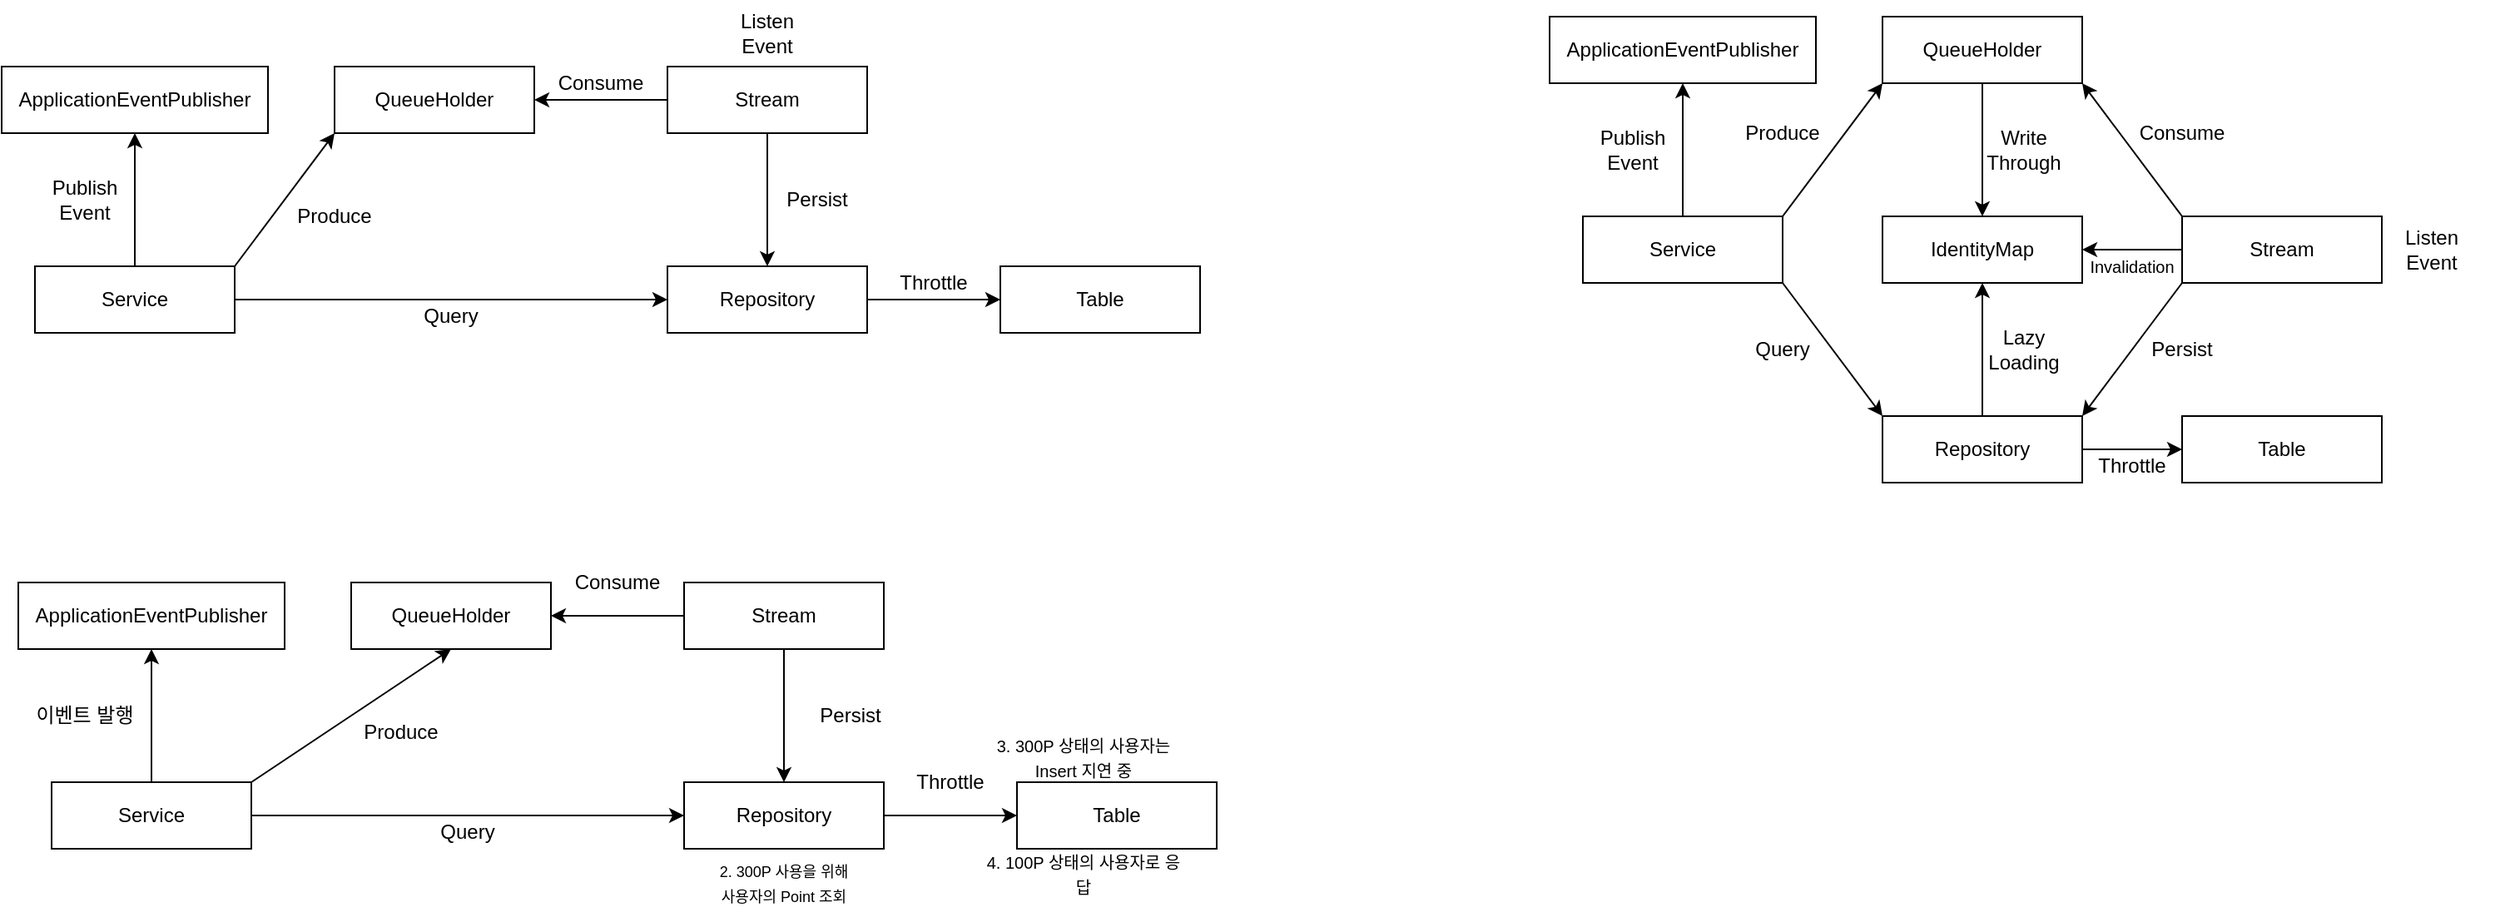 <mxfile version="24.7.16">
  <diagram name="페이지-1" id="HJiFCcUh8Hb-C5cCTWKx">
    <mxGraphModel dx="748" dy="312" grid="1" gridSize="10" guides="1" tooltips="1" connect="1" arrows="1" fold="1" page="1" pageScale="1" pageWidth="1600" pageHeight="1200" math="0" shadow="0">
      <root>
        <mxCell id="0" />
        <mxCell id="1" parent="0" />
        <mxCell id="WRtHbM2SKgDbpYg13T1c-54" value="" style="group" vertex="1" connectable="0" parent="1">
          <mxGeometry x="210" y="490" width="720" height="210" as="geometry" />
        </mxCell>
        <mxCell id="WRtHbM2SKgDbpYg13T1c-55" style="edgeStyle=orthogonalEdgeStyle;rounded=0;orthogonalLoop=1;jettySize=auto;html=1;entryX=0.5;entryY=1;entryDx=0;entryDy=0;" edge="1" parent="WRtHbM2SKgDbpYg13T1c-54" source="WRtHbM2SKgDbpYg13T1c-58" target="WRtHbM2SKgDbpYg13T1c-66">
          <mxGeometry relative="1" as="geometry" />
        </mxCell>
        <mxCell id="WRtHbM2SKgDbpYg13T1c-56" style="rounded=0;orthogonalLoop=1;jettySize=auto;html=1;exitX=1;exitY=0;exitDx=0;exitDy=0;entryX=0.5;entryY=1;entryDx=0;entryDy=0;" edge="1" parent="WRtHbM2SKgDbpYg13T1c-54" source="WRtHbM2SKgDbpYg13T1c-58" target="WRtHbM2SKgDbpYg13T1c-63">
          <mxGeometry relative="1" as="geometry" />
        </mxCell>
        <mxCell id="WRtHbM2SKgDbpYg13T1c-57" style="edgeStyle=orthogonalEdgeStyle;rounded=0;orthogonalLoop=1;jettySize=auto;html=1;entryX=0;entryY=0.5;entryDx=0;entryDy=0;" edge="1" parent="WRtHbM2SKgDbpYg13T1c-54" source="WRtHbM2SKgDbpYg13T1c-58" target="WRtHbM2SKgDbpYg13T1c-65">
          <mxGeometry relative="1" as="geometry" />
        </mxCell>
        <mxCell id="WRtHbM2SKgDbpYg13T1c-58" value="Service" style="rounded=0;whiteSpace=wrap;html=1;container=0;" vertex="1" parent="WRtHbM2SKgDbpYg13T1c-54">
          <mxGeometry x="20" y="140" width="120" height="40" as="geometry" />
        </mxCell>
        <mxCell id="WRtHbM2SKgDbpYg13T1c-59" style="edgeStyle=orthogonalEdgeStyle;rounded=0;orthogonalLoop=1;jettySize=auto;html=1;entryX=1;entryY=0.5;entryDx=0;entryDy=0;" edge="1" parent="WRtHbM2SKgDbpYg13T1c-54" source="WRtHbM2SKgDbpYg13T1c-61" target="WRtHbM2SKgDbpYg13T1c-63">
          <mxGeometry relative="1" as="geometry" />
        </mxCell>
        <mxCell id="WRtHbM2SKgDbpYg13T1c-60" style="edgeStyle=orthogonalEdgeStyle;rounded=0;orthogonalLoop=1;jettySize=auto;html=1;entryX=0.5;entryY=0;entryDx=0;entryDy=0;" edge="1" parent="WRtHbM2SKgDbpYg13T1c-54" source="WRtHbM2SKgDbpYg13T1c-61" target="WRtHbM2SKgDbpYg13T1c-65">
          <mxGeometry relative="1" as="geometry" />
        </mxCell>
        <mxCell id="WRtHbM2SKgDbpYg13T1c-61" value="Stream" style="rounded=0;whiteSpace=wrap;html=1;container=0;" vertex="1" parent="WRtHbM2SKgDbpYg13T1c-54">
          <mxGeometry x="400" y="20" width="120" height="40" as="geometry" />
        </mxCell>
        <mxCell id="WRtHbM2SKgDbpYg13T1c-62" value="Table" style="rounded=0;whiteSpace=wrap;html=1;container=0;" vertex="1" parent="WRtHbM2SKgDbpYg13T1c-54">
          <mxGeometry x="600" y="140" width="120" height="40" as="geometry" />
        </mxCell>
        <mxCell id="WRtHbM2SKgDbpYg13T1c-63" value="QueueHolder" style="rounded=0;whiteSpace=wrap;html=1;container=0;" vertex="1" parent="WRtHbM2SKgDbpYg13T1c-54">
          <mxGeometry x="200" y="20" width="120" height="40" as="geometry" />
        </mxCell>
        <mxCell id="WRtHbM2SKgDbpYg13T1c-64" style="edgeStyle=orthogonalEdgeStyle;rounded=0;orthogonalLoop=1;jettySize=auto;html=1;entryX=0;entryY=0.5;entryDx=0;entryDy=0;" edge="1" parent="WRtHbM2SKgDbpYg13T1c-54" source="WRtHbM2SKgDbpYg13T1c-65" target="WRtHbM2SKgDbpYg13T1c-62">
          <mxGeometry relative="1" as="geometry" />
        </mxCell>
        <mxCell id="WRtHbM2SKgDbpYg13T1c-65" value="Repository" style="rounded=0;whiteSpace=wrap;html=1;container=0;" vertex="1" parent="WRtHbM2SKgDbpYg13T1c-54">
          <mxGeometry x="400" y="140" width="120" height="40" as="geometry" />
        </mxCell>
        <mxCell id="WRtHbM2SKgDbpYg13T1c-66" value="ApplicationEventPublisher" style="rounded=0;whiteSpace=wrap;html=1;container=0;" vertex="1" parent="WRtHbM2SKgDbpYg13T1c-54">
          <mxGeometry y="20" width="160" height="40" as="geometry" />
        </mxCell>
        <mxCell id="WRtHbM2SKgDbpYg13T1c-67" value="Produce" style="whiteSpace=wrap;html=1;fillColor=none;strokeColor=none;container=0;" vertex="1" parent="WRtHbM2SKgDbpYg13T1c-54">
          <mxGeometry x="190" y="90" width="80" height="40" as="geometry" />
        </mxCell>
        <mxCell id="WRtHbM2SKgDbpYg13T1c-68" value="이벤트 발행" style="whiteSpace=wrap;html=1;fillColor=none;strokeColor=none;container=0;" vertex="1" parent="WRtHbM2SKgDbpYg13T1c-54">
          <mxGeometry y="80" width="80" height="40" as="geometry" />
        </mxCell>
        <mxCell id="WRtHbM2SKgDbpYg13T1c-69" value="Consume" style="whiteSpace=wrap;html=1;fillColor=none;strokeColor=none;container=0;" vertex="1" parent="WRtHbM2SKgDbpYg13T1c-54">
          <mxGeometry x="320" width="80" height="40" as="geometry" />
        </mxCell>
        <mxCell id="WRtHbM2SKgDbpYg13T1c-70" value="Persist" style="whiteSpace=wrap;html=1;fillColor=none;strokeColor=none;container=0;" vertex="1" parent="WRtHbM2SKgDbpYg13T1c-54">
          <mxGeometry x="460" y="80" width="80" height="40" as="geometry" />
        </mxCell>
        <mxCell id="WRtHbM2SKgDbpYg13T1c-71" value="Throttle" style="whiteSpace=wrap;html=1;fillColor=none;strokeColor=none;container=0;" vertex="1" parent="WRtHbM2SKgDbpYg13T1c-54">
          <mxGeometry x="520" y="120" width="80" height="40" as="geometry" />
        </mxCell>
        <mxCell id="WRtHbM2SKgDbpYg13T1c-72" value="Query" style="whiteSpace=wrap;html=1;fillColor=none;strokeColor=none;container=0;" vertex="1" parent="WRtHbM2SKgDbpYg13T1c-54">
          <mxGeometry x="230" y="150" width="80" height="40" as="geometry" />
        </mxCell>
        <mxCell id="WRtHbM2SKgDbpYg13T1c-93" value="&lt;font style=&quot;font-size: 9px;&quot;&gt;2. 300P 사용을 위해&lt;br&gt;사용자의 Point 조회&lt;/font&gt;" style="whiteSpace=wrap;html=1;fillColor=none;strokeColor=none;container=0;" vertex="1" parent="WRtHbM2SKgDbpYg13T1c-54">
          <mxGeometry x="400" y="180" width="120" height="40" as="geometry" />
        </mxCell>
        <mxCell id="WRtHbM2SKgDbpYg13T1c-94" value="&lt;font size=&quot;1&quot;&gt;3. 300P 상태의 사용자는 Insert 지연 중&lt;/font&gt;" style="whiteSpace=wrap;html=1;fillColor=none;strokeColor=none;container=0;" vertex="1" parent="WRtHbM2SKgDbpYg13T1c-54">
          <mxGeometry x="580" y="110" width="120" height="30" as="geometry" />
        </mxCell>
        <mxCell id="WRtHbM2SKgDbpYg13T1c-95" value="&lt;font size=&quot;1&quot;&gt;4. 100P 상태의 사용자로 응답&lt;/font&gt;" style="whiteSpace=wrap;html=1;fillColor=none;strokeColor=none;container=0;" vertex="1" parent="WRtHbM2SKgDbpYg13T1c-54">
          <mxGeometry x="580" y="180" width="120" height="30" as="geometry" />
        </mxCell>
        <mxCell id="WRtHbM2SKgDbpYg13T1c-121" value="" style="group" vertex="1" connectable="0" parent="1">
          <mxGeometry x="200" y="160" width="720" height="210" as="geometry" />
        </mxCell>
        <mxCell id="WRtHbM2SKgDbpYg13T1c-118" value="Listen&lt;div&gt;Event&lt;/div&gt;" style="whiteSpace=wrap;html=1;fillColor=none;strokeColor=none;container=0;movable=1;resizable=1;rotatable=1;deletable=1;editable=1;locked=0;connectable=1;" vertex="1" parent="WRtHbM2SKgDbpYg13T1c-121">
          <mxGeometry x="420" width="80" height="40" as="geometry" />
        </mxCell>
        <mxCell id="WRtHbM2SKgDbpYg13T1c-5" style="edgeStyle=orthogonalEdgeStyle;rounded=0;orthogonalLoop=1;jettySize=auto;html=1;entryX=0.5;entryY=1;entryDx=0;entryDy=0;movable=1;resizable=1;rotatable=1;deletable=1;editable=1;locked=0;connectable=1;" edge="1" parent="WRtHbM2SKgDbpYg13T1c-121" source="BCLXuLveS0CJnIkB3DvM-1" target="WRtHbM2SKgDbpYg13T1c-3">
          <mxGeometry relative="1" as="geometry" />
        </mxCell>
        <mxCell id="WRtHbM2SKgDbpYg13T1c-6" style="rounded=0;orthogonalLoop=1;jettySize=auto;html=1;exitX=1;exitY=0;exitDx=0;exitDy=0;entryX=0;entryY=1;entryDx=0;entryDy=0;movable=1;resizable=1;rotatable=1;deletable=1;editable=1;locked=0;connectable=1;" edge="1" parent="WRtHbM2SKgDbpYg13T1c-121" source="BCLXuLveS0CJnIkB3DvM-1" target="WRtHbM2SKgDbpYg13T1c-1">
          <mxGeometry relative="1" as="geometry" />
        </mxCell>
        <mxCell id="WRtHbM2SKgDbpYg13T1c-51" style="edgeStyle=orthogonalEdgeStyle;rounded=0;orthogonalLoop=1;jettySize=auto;html=1;entryX=0;entryY=0.5;entryDx=0;entryDy=0;movable=1;resizable=1;rotatable=1;deletable=1;editable=1;locked=0;connectable=1;" edge="1" parent="WRtHbM2SKgDbpYg13T1c-121" source="BCLXuLveS0CJnIkB3DvM-1" target="WRtHbM2SKgDbpYg13T1c-2">
          <mxGeometry relative="1" as="geometry" />
        </mxCell>
        <mxCell id="BCLXuLveS0CJnIkB3DvM-1" value="Service" style="rounded=0;whiteSpace=wrap;html=1;container=0;movable=1;resizable=1;rotatable=1;deletable=1;editable=1;locked=0;connectable=1;" parent="WRtHbM2SKgDbpYg13T1c-121" vertex="1">
          <mxGeometry x="20" y="160" width="120" height="40" as="geometry" />
        </mxCell>
        <mxCell id="WRtHbM2SKgDbpYg13T1c-7" style="edgeStyle=orthogonalEdgeStyle;rounded=0;orthogonalLoop=1;jettySize=auto;html=1;entryX=1;entryY=0.5;entryDx=0;entryDy=0;movable=1;resizable=1;rotatable=1;deletable=1;editable=1;locked=0;connectable=1;" edge="1" parent="WRtHbM2SKgDbpYg13T1c-121" source="BCLXuLveS0CJnIkB3DvM-2" target="WRtHbM2SKgDbpYg13T1c-1">
          <mxGeometry relative="1" as="geometry" />
        </mxCell>
        <mxCell id="WRtHbM2SKgDbpYg13T1c-8" style="edgeStyle=orthogonalEdgeStyle;rounded=0;orthogonalLoop=1;jettySize=auto;html=1;entryX=0.5;entryY=0;entryDx=0;entryDy=0;movable=1;resizable=1;rotatable=1;deletable=1;editable=1;locked=0;connectable=1;" edge="1" parent="WRtHbM2SKgDbpYg13T1c-121" source="BCLXuLveS0CJnIkB3DvM-2" target="WRtHbM2SKgDbpYg13T1c-2">
          <mxGeometry relative="1" as="geometry" />
        </mxCell>
        <mxCell id="BCLXuLveS0CJnIkB3DvM-2" value="Stream" style="rounded=0;whiteSpace=wrap;html=1;container=0;movable=1;resizable=1;rotatable=1;deletable=1;editable=1;locked=0;connectable=1;" parent="WRtHbM2SKgDbpYg13T1c-121" vertex="1">
          <mxGeometry x="400" y="40" width="120" height="40" as="geometry" />
        </mxCell>
        <mxCell id="BCLXuLveS0CJnIkB3DvM-3" value="Table" style="rounded=0;whiteSpace=wrap;html=1;container=0;movable=1;resizable=1;rotatable=1;deletable=1;editable=1;locked=0;connectable=1;" parent="WRtHbM2SKgDbpYg13T1c-121" vertex="1">
          <mxGeometry x="600" y="160" width="120" height="40" as="geometry" />
        </mxCell>
        <mxCell id="WRtHbM2SKgDbpYg13T1c-1" value="QueueHolder" style="rounded=0;whiteSpace=wrap;html=1;container=0;movable=1;resizable=1;rotatable=1;deletable=1;editable=1;locked=0;connectable=1;" vertex="1" parent="WRtHbM2SKgDbpYg13T1c-121">
          <mxGeometry x="200" y="40" width="120" height="40" as="geometry" />
        </mxCell>
        <mxCell id="WRtHbM2SKgDbpYg13T1c-9" style="edgeStyle=orthogonalEdgeStyle;rounded=0;orthogonalLoop=1;jettySize=auto;html=1;entryX=0;entryY=0.5;entryDx=0;entryDy=0;movable=1;resizable=1;rotatable=1;deletable=1;editable=1;locked=0;connectable=1;" edge="1" parent="WRtHbM2SKgDbpYg13T1c-121" source="WRtHbM2SKgDbpYg13T1c-2" target="BCLXuLveS0CJnIkB3DvM-3">
          <mxGeometry relative="1" as="geometry" />
        </mxCell>
        <mxCell id="WRtHbM2SKgDbpYg13T1c-2" value="Repository" style="rounded=0;whiteSpace=wrap;html=1;container=0;movable=1;resizable=1;rotatable=1;deletable=1;editable=1;locked=0;connectable=1;" vertex="1" parent="WRtHbM2SKgDbpYg13T1c-121">
          <mxGeometry x="400" y="160" width="120" height="40" as="geometry" />
        </mxCell>
        <mxCell id="WRtHbM2SKgDbpYg13T1c-3" value="ApplicationEventPublisher" style="rounded=0;whiteSpace=wrap;html=1;container=0;movable=1;resizable=1;rotatable=1;deletable=1;editable=1;locked=0;connectable=1;" vertex="1" parent="WRtHbM2SKgDbpYg13T1c-121">
          <mxGeometry y="40" width="160" height="40" as="geometry" />
        </mxCell>
        <mxCell id="WRtHbM2SKgDbpYg13T1c-12" value="Produce" style="whiteSpace=wrap;html=1;fillColor=none;strokeColor=none;container=0;movable=1;resizable=1;rotatable=1;deletable=1;editable=1;locked=0;connectable=1;" vertex="1" parent="WRtHbM2SKgDbpYg13T1c-121">
          <mxGeometry x="160" y="110" width="80" height="40" as="geometry" />
        </mxCell>
        <mxCell id="WRtHbM2SKgDbpYg13T1c-13" value="Publish&lt;div&gt;Event&lt;/div&gt;" style="whiteSpace=wrap;html=1;fillColor=none;strokeColor=none;container=0;movable=1;resizable=1;rotatable=1;deletable=1;editable=1;locked=0;connectable=1;" vertex="1" parent="WRtHbM2SKgDbpYg13T1c-121">
          <mxGeometry x="10" y="100" width="80" height="40" as="geometry" />
        </mxCell>
        <mxCell id="WRtHbM2SKgDbpYg13T1c-14" value="Consume" style="whiteSpace=wrap;html=1;fillColor=none;strokeColor=none;container=0;movable=1;resizable=1;rotatable=1;deletable=1;editable=1;locked=0;connectable=1;" vertex="1" parent="WRtHbM2SKgDbpYg13T1c-121">
          <mxGeometry x="320" y="30" width="80" height="40" as="geometry" />
        </mxCell>
        <mxCell id="WRtHbM2SKgDbpYg13T1c-15" value="Persist" style="whiteSpace=wrap;html=1;fillColor=none;strokeColor=none;container=0;movable=1;resizable=1;rotatable=1;deletable=1;editable=1;locked=0;connectable=1;" vertex="1" parent="WRtHbM2SKgDbpYg13T1c-121">
          <mxGeometry x="450" y="100" width="80" height="40" as="geometry" />
        </mxCell>
        <mxCell id="WRtHbM2SKgDbpYg13T1c-16" value="Throttle" style="whiteSpace=wrap;html=1;fillColor=none;strokeColor=none;container=0;movable=1;resizable=1;rotatable=1;deletable=1;editable=1;locked=0;connectable=1;" vertex="1" parent="WRtHbM2SKgDbpYg13T1c-121">
          <mxGeometry x="520" y="150" width="80" height="40" as="geometry" />
        </mxCell>
        <mxCell id="WRtHbM2SKgDbpYg13T1c-52" value="Query" style="whiteSpace=wrap;html=1;fillColor=none;strokeColor=none;container=0;movable=1;resizable=1;rotatable=1;deletable=1;editable=1;locked=0;connectable=1;" vertex="1" parent="WRtHbM2SKgDbpYg13T1c-121">
          <mxGeometry x="230" y="170" width="80" height="40" as="geometry" />
        </mxCell>
        <mxCell id="WRtHbM2SKgDbpYg13T1c-193" value="" style="group" vertex="1" connectable="0" parent="1">
          <mxGeometry x="1130" y="170" width="570" height="290" as="geometry" />
        </mxCell>
        <mxCell id="WRtHbM2SKgDbpYg13T1c-184" value="Listen&lt;div&gt;Event&lt;/div&gt;" style="whiteSpace=wrap;html=1;fillColor=none;strokeColor=none;container=0;movable=1;resizable=1;rotatable=1;deletable=1;editable=1;locked=0;connectable=1;" vertex="1" parent="WRtHbM2SKgDbpYg13T1c-193">
          <mxGeometry x="490" y="120" width="80" height="40" as="geometry" />
        </mxCell>
        <mxCell id="WRtHbM2SKgDbpYg13T1c-166" style="edgeStyle=orthogonalEdgeStyle;rounded=0;orthogonalLoop=1;jettySize=auto;html=1;entryX=0.5;entryY=1;entryDx=0;entryDy=0;movable=1;resizable=1;rotatable=1;deletable=1;editable=1;locked=0;connectable=1;" edge="1" parent="WRtHbM2SKgDbpYg13T1c-193" source="WRtHbM2SKgDbpYg13T1c-169" target="WRtHbM2SKgDbpYg13T1c-177">
          <mxGeometry relative="1" as="geometry" />
        </mxCell>
        <mxCell id="WRtHbM2SKgDbpYg13T1c-167" style="rounded=0;orthogonalLoop=1;jettySize=auto;html=1;exitX=1;exitY=0;exitDx=0;exitDy=0;entryX=0;entryY=1;entryDx=0;entryDy=0;movable=1;resizable=1;rotatable=1;deletable=1;editable=1;locked=0;connectable=1;" edge="1" parent="WRtHbM2SKgDbpYg13T1c-193" source="WRtHbM2SKgDbpYg13T1c-169" target="WRtHbM2SKgDbpYg13T1c-174">
          <mxGeometry relative="1" as="geometry" />
        </mxCell>
        <mxCell id="WRtHbM2SKgDbpYg13T1c-168" style="rounded=0;orthogonalLoop=1;jettySize=auto;html=1;entryX=0;entryY=0;entryDx=0;entryDy=0;movable=1;resizable=1;rotatable=1;deletable=1;editable=1;locked=0;connectable=1;exitX=1;exitY=1;exitDx=0;exitDy=0;" edge="1" parent="WRtHbM2SKgDbpYg13T1c-193" source="WRtHbM2SKgDbpYg13T1c-169" target="WRtHbM2SKgDbpYg13T1c-176">
          <mxGeometry relative="1" as="geometry" />
        </mxCell>
        <mxCell id="WRtHbM2SKgDbpYg13T1c-169" value="Service" style="rounded=0;whiteSpace=wrap;html=1;container=0;movable=1;resizable=1;rotatable=1;deletable=1;editable=1;locked=0;connectable=1;" vertex="1" parent="WRtHbM2SKgDbpYg13T1c-193">
          <mxGeometry x="20" y="120" width="120" height="40" as="geometry" />
        </mxCell>
        <mxCell id="WRtHbM2SKgDbpYg13T1c-170" style="rounded=0;orthogonalLoop=1;jettySize=auto;html=1;entryX=1;entryY=1;entryDx=0;entryDy=0;movable=1;resizable=1;rotatable=1;deletable=1;editable=1;locked=0;connectable=1;exitX=0;exitY=0;exitDx=0;exitDy=0;" edge="1" parent="WRtHbM2SKgDbpYg13T1c-193" source="WRtHbM2SKgDbpYg13T1c-172" target="WRtHbM2SKgDbpYg13T1c-174">
          <mxGeometry relative="1" as="geometry" />
        </mxCell>
        <mxCell id="WRtHbM2SKgDbpYg13T1c-171" style="rounded=0;orthogonalLoop=1;jettySize=auto;html=1;entryX=1;entryY=0;entryDx=0;entryDy=0;movable=1;resizable=1;rotatable=1;deletable=1;editable=1;locked=0;connectable=1;exitX=0;exitY=1;exitDx=0;exitDy=0;" edge="1" parent="WRtHbM2SKgDbpYg13T1c-193" source="WRtHbM2SKgDbpYg13T1c-172" target="WRtHbM2SKgDbpYg13T1c-176">
          <mxGeometry relative="1" as="geometry" />
        </mxCell>
        <mxCell id="WRtHbM2SKgDbpYg13T1c-188" style="edgeStyle=orthogonalEdgeStyle;rounded=0;orthogonalLoop=1;jettySize=auto;html=1;entryX=1;entryY=0.5;entryDx=0;entryDy=0;" edge="1" parent="WRtHbM2SKgDbpYg13T1c-193" source="WRtHbM2SKgDbpYg13T1c-172" target="WRtHbM2SKgDbpYg13T1c-185">
          <mxGeometry relative="1" as="geometry" />
        </mxCell>
        <mxCell id="WRtHbM2SKgDbpYg13T1c-172" value="Stream" style="rounded=0;whiteSpace=wrap;html=1;container=0;movable=1;resizable=1;rotatable=1;deletable=1;editable=1;locked=0;connectable=1;" vertex="1" parent="WRtHbM2SKgDbpYg13T1c-193">
          <mxGeometry x="380" y="120" width="120" height="40" as="geometry" />
        </mxCell>
        <mxCell id="WRtHbM2SKgDbpYg13T1c-173" value="Table" style="rounded=0;whiteSpace=wrap;html=1;container=0;movable=1;resizable=1;rotatable=1;deletable=1;editable=1;locked=0;connectable=1;" vertex="1" parent="WRtHbM2SKgDbpYg13T1c-193">
          <mxGeometry x="380" y="240" width="120" height="40" as="geometry" />
        </mxCell>
        <mxCell id="WRtHbM2SKgDbpYg13T1c-187" style="rounded=0;orthogonalLoop=1;jettySize=auto;html=1;entryX=0.5;entryY=0;entryDx=0;entryDy=0;" edge="1" parent="WRtHbM2SKgDbpYg13T1c-193" source="WRtHbM2SKgDbpYg13T1c-174" target="WRtHbM2SKgDbpYg13T1c-185">
          <mxGeometry relative="1" as="geometry" />
        </mxCell>
        <mxCell id="WRtHbM2SKgDbpYg13T1c-174" value="QueueHolder" style="rounded=0;whiteSpace=wrap;html=1;container=0;movable=1;resizable=1;rotatable=1;deletable=1;editable=1;locked=0;connectable=1;" vertex="1" parent="WRtHbM2SKgDbpYg13T1c-193">
          <mxGeometry x="200" width="120" height="40" as="geometry" />
        </mxCell>
        <mxCell id="WRtHbM2SKgDbpYg13T1c-175" style="rounded=0;orthogonalLoop=1;jettySize=auto;html=1;entryX=0;entryY=0.5;entryDx=0;entryDy=0;movable=1;resizable=1;rotatable=1;deletable=1;editable=1;locked=0;connectable=1;" edge="1" parent="WRtHbM2SKgDbpYg13T1c-193" source="WRtHbM2SKgDbpYg13T1c-176" target="WRtHbM2SKgDbpYg13T1c-173">
          <mxGeometry relative="1" as="geometry" />
        </mxCell>
        <mxCell id="WRtHbM2SKgDbpYg13T1c-186" style="rounded=0;orthogonalLoop=1;jettySize=auto;html=1;entryX=0.5;entryY=1;entryDx=0;entryDy=0;" edge="1" parent="WRtHbM2SKgDbpYg13T1c-193" source="WRtHbM2SKgDbpYg13T1c-176" target="WRtHbM2SKgDbpYg13T1c-185">
          <mxGeometry relative="1" as="geometry" />
        </mxCell>
        <mxCell id="WRtHbM2SKgDbpYg13T1c-176" value="Repository" style="rounded=0;whiteSpace=wrap;html=1;container=0;movable=1;resizable=1;rotatable=1;deletable=1;editable=1;locked=0;connectable=1;" vertex="1" parent="WRtHbM2SKgDbpYg13T1c-193">
          <mxGeometry x="200" y="240" width="120" height="40" as="geometry" />
        </mxCell>
        <mxCell id="WRtHbM2SKgDbpYg13T1c-177" value="ApplicationEventPublisher" style="rounded=0;whiteSpace=wrap;html=1;container=0;movable=1;resizable=1;rotatable=1;deletable=1;editable=1;locked=0;connectable=1;" vertex="1" parent="WRtHbM2SKgDbpYg13T1c-193">
          <mxGeometry width="160" height="40" as="geometry" />
        </mxCell>
        <mxCell id="WRtHbM2SKgDbpYg13T1c-178" value="Produce" style="whiteSpace=wrap;html=1;fillColor=none;strokeColor=none;container=0;movable=1;resizable=1;rotatable=1;deletable=1;editable=1;locked=0;connectable=1;" vertex="1" parent="WRtHbM2SKgDbpYg13T1c-193">
          <mxGeometry x="100" y="50" width="80" height="40" as="geometry" />
        </mxCell>
        <mxCell id="WRtHbM2SKgDbpYg13T1c-179" value="Publish&lt;div&gt;Event&lt;/div&gt;" style="whiteSpace=wrap;html=1;fillColor=none;strokeColor=none;container=0;movable=1;resizable=1;rotatable=1;deletable=1;editable=1;locked=0;connectable=1;" vertex="1" parent="WRtHbM2SKgDbpYg13T1c-193">
          <mxGeometry x="10" y="60" width="80" height="40" as="geometry" />
        </mxCell>
        <mxCell id="WRtHbM2SKgDbpYg13T1c-180" value="Consume" style="whiteSpace=wrap;html=1;fillColor=none;strokeColor=none;container=0;movable=1;resizable=1;rotatable=1;deletable=1;editable=1;locked=0;connectable=1;" vertex="1" parent="WRtHbM2SKgDbpYg13T1c-193">
          <mxGeometry x="340" y="50" width="80" height="40" as="geometry" />
        </mxCell>
        <mxCell id="WRtHbM2SKgDbpYg13T1c-181" value="Persist" style="whiteSpace=wrap;html=1;fillColor=none;strokeColor=none;container=0;movable=1;resizable=1;rotatable=1;deletable=1;editable=1;locked=0;connectable=1;" vertex="1" parent="WRtHbM2SKgDbpYg13T1c-193">
          <mxGeometry x="340" y="180" width="80" height="40" as="geometry" />
        </mxCell>
        <mxCell id="WRtHbM2SKgDbpYg13T1c-182" value="Throttle" style="whiteSpace=wrap;html=1;fillColor=none;strokeColor=none;container=0;movable=1;resizable=1;rotatable=1;deletable=1;editable=1;locked=0;connectable=1;" vertex="1" parent="WRtHbM2SKgDbpYg13T1c-193">
          <mxGeometry x="310" y="250" width="80" height="40" as="geometry" />
        </mxCell>
        <mxCell id="WRtHbM2SKgDbpYg13T1c-183" value="Query" style="whiteSpace=wrap;html=1;fillColor=none;strokeColor=none;container=0;movable=1;resizable=1;rotatable=1;deletable=1;editable=1;locked=0;connectable=1;" vertex="1" parent="WRtHbM2SKgDbpYg13T1c-193">
          <mxGeometry x="100" y="180" width="80" height="40" as="geometry" />
        </mxCell>
        <mxCell id="WRtHbM2SKgDbpYg13T1c-185" value="IdentityMap" style="rounded=0;whiteSpace=wrap;html=1;container=0;movable=1;resizable=1;rotatable=1;deletable=1;editable=1;locked=0;connectable=1;" vertex="1" parent="WRtHbM2SKgDbpYg13T1c-193">
          <mxGeometry x="200" y="120" width="120" height="40" as="geometry" />
        </mxCell>
        <mxCell id="WRtHbM2SKgDbpYg13T1c-189" value="Lazy&lt;div&gt;Loading&lt;/div&gt;" style="whiteSpace=wrap;html=1;fillColor=none;strokeColor=none;container=0;movable=1;resizable=1;rotatable=1;deletable=1;editable=1;locked=0;connectable=1;" vertex="1" parent="WRtHbM2SKgDbpYg13T1c-193">
          <mxGeometry x="245" y="180" width="80" height="40" as="geometry" />
        </mxCell>
        <mxCell id="WRtHbM2SKgDbpYg13T1c-191" value="Write&lt;div&gt;Through&lt;br&gt;&lt;/div&gt;" style="whiteSpace=wrap;html=1;fillColor=none;strokeColor=none;container=0;movable=1;resizable=1;rotatable=1;deletable=1;editable=1;locked=0;connectable=1;" vertex="1" parent="WRtHbM2SKgDbpYg13T1c-193">
          <mxGeometry x="245" y="60" width="80" height="40" as="geometry" />
        </mxCell>
        <mxCell id="WRtHbM2SKgDbpYg13T1c-192" value="&lt;font style=&quot;font-size: 10px;&quot;&gt;Invalidation&lt;/font&gt;" style="whiteSpace=wrap;html=1;fillColor=none;strokeColor=none;container=0;movable=1;resizable=1;rotatable=1;deletable=1;editable=1;locked=0;connectable=1;" vertex="1" parent="WRtHbM2SKgDbpYg13T1c-193">
          <mxGeometry x="310" y="130" width="80" height="40" as="geometry" />
        </mxCell>
      </root>
    </mxGraphModel>
  </diagram>
</mxfile>
